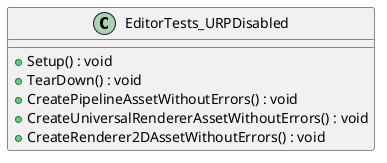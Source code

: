 @startuml
class EditorTests_URPDisabled {
    + Setup() : void
    + TearDown() : void
    + CreatePipelineAssetWithoutErrors() : void
    + CreateUniversalRendererAssetWithoutErrors() : void
    + CreateRenderer2DAssetWithoutErrors() : void
}
@enduml
